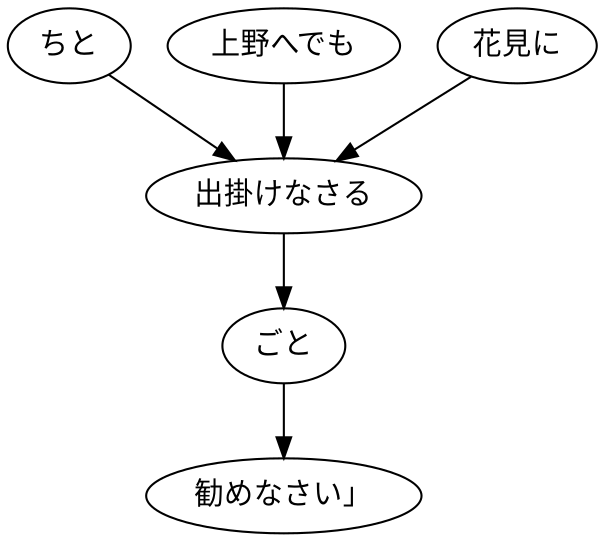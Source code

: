 digraph graph3038 {
	node0 [label="ちと"];
	node1 [label="上野へでも"];
	node2 [label="花見に"];
	node3 [label="出掛けなさる"];
	node4 [label="ごと"];
	node5 [label="勧めなさい」"];
	node0 -> node3;
	node1 -> node3;
	node2 -> node3;
	node3 -> node4;
	node4 -> node5;
}
